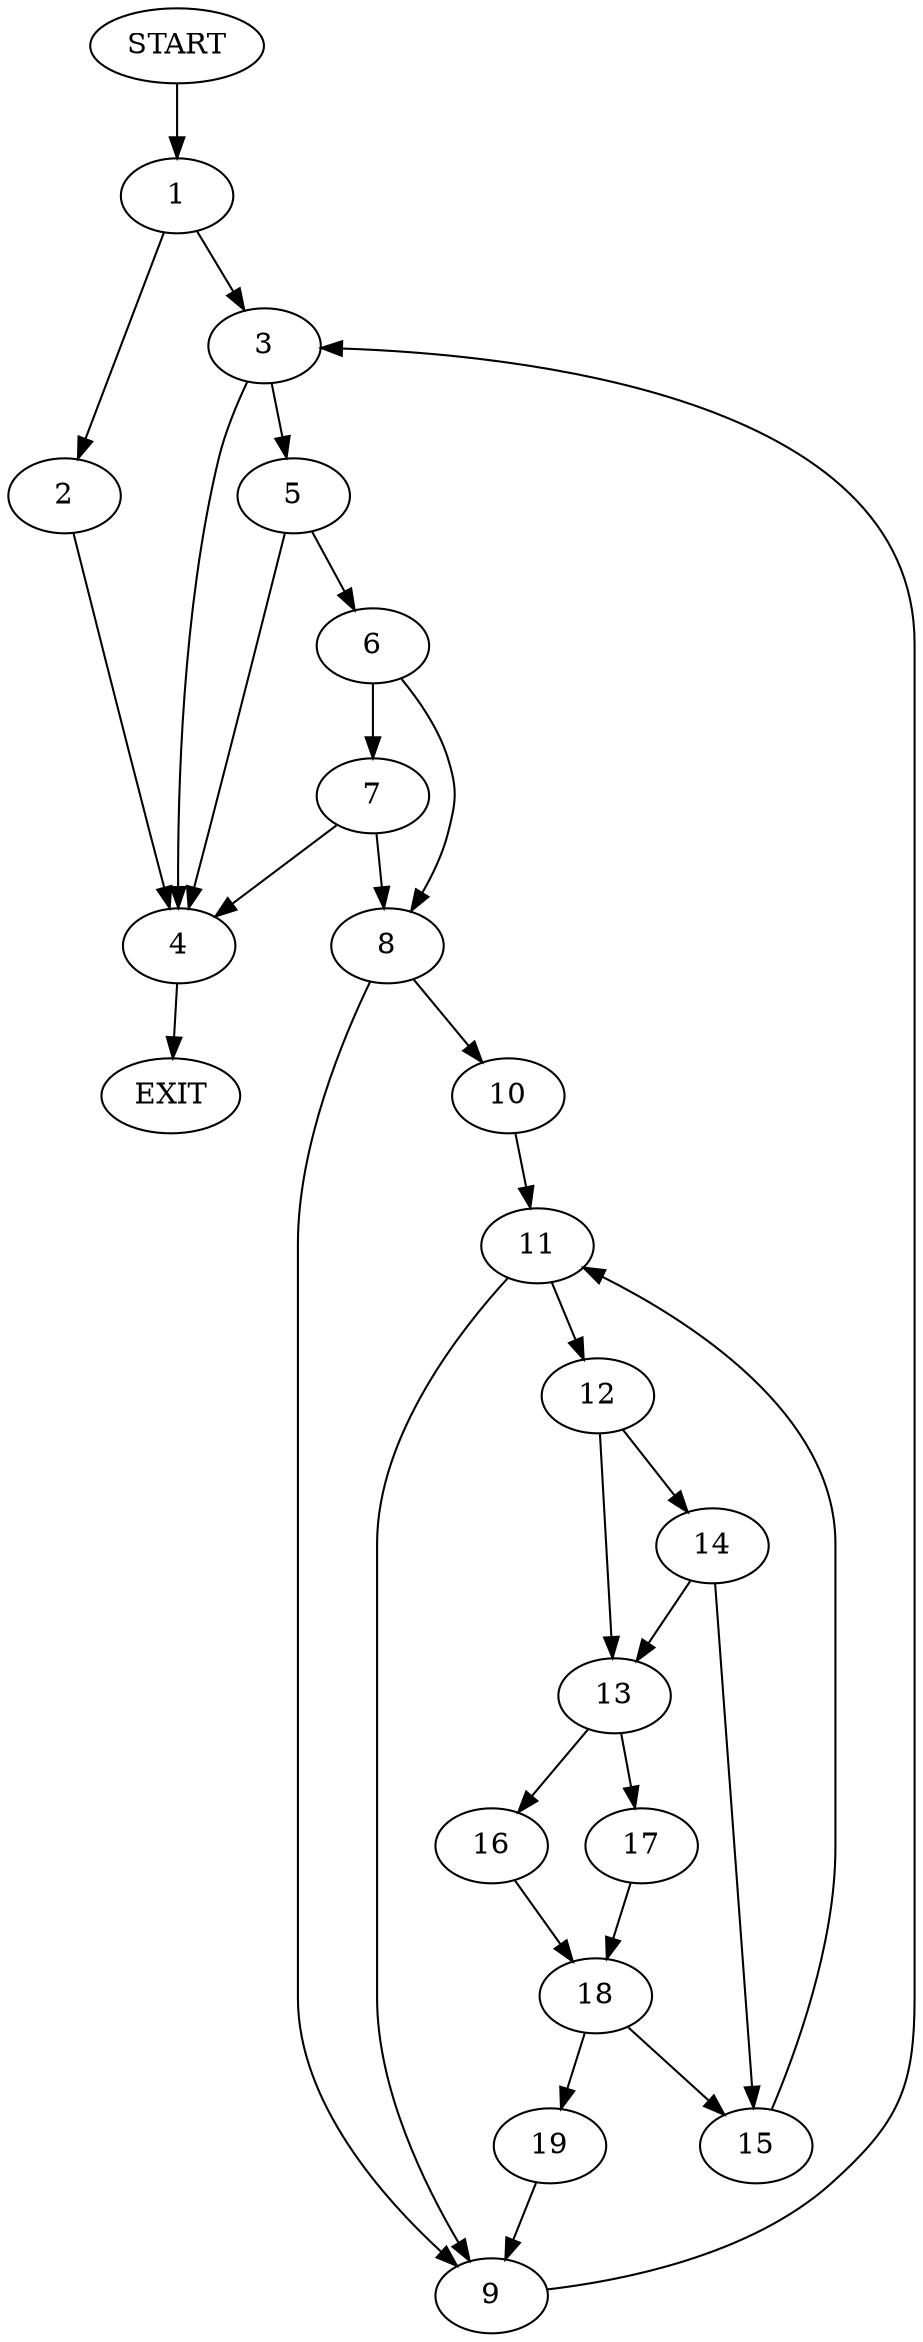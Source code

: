 digraph {
0 [label="START"]
20 [label="EXIT"]
0 -> 1
1 -> 2
1 -> 3
2 -> 4
3 -> 5
3 -> 4
4 -> 20
5 -> 4
5 -> 6
6 -> 7
6 -> 8
7 -> 8
7 -> 4
8 -> 9
8 -> 10
10 -> 11
9 -> 3
11 -> 9
11 -> 12
12 -> 13
12 -> 14
14 -> 13
14 -> 15
13 -> 16
13 -> 17
15 -> 11
16 -> 18
17 -> 18
18 -> 19
18 -> 15
19 -> 9
}
